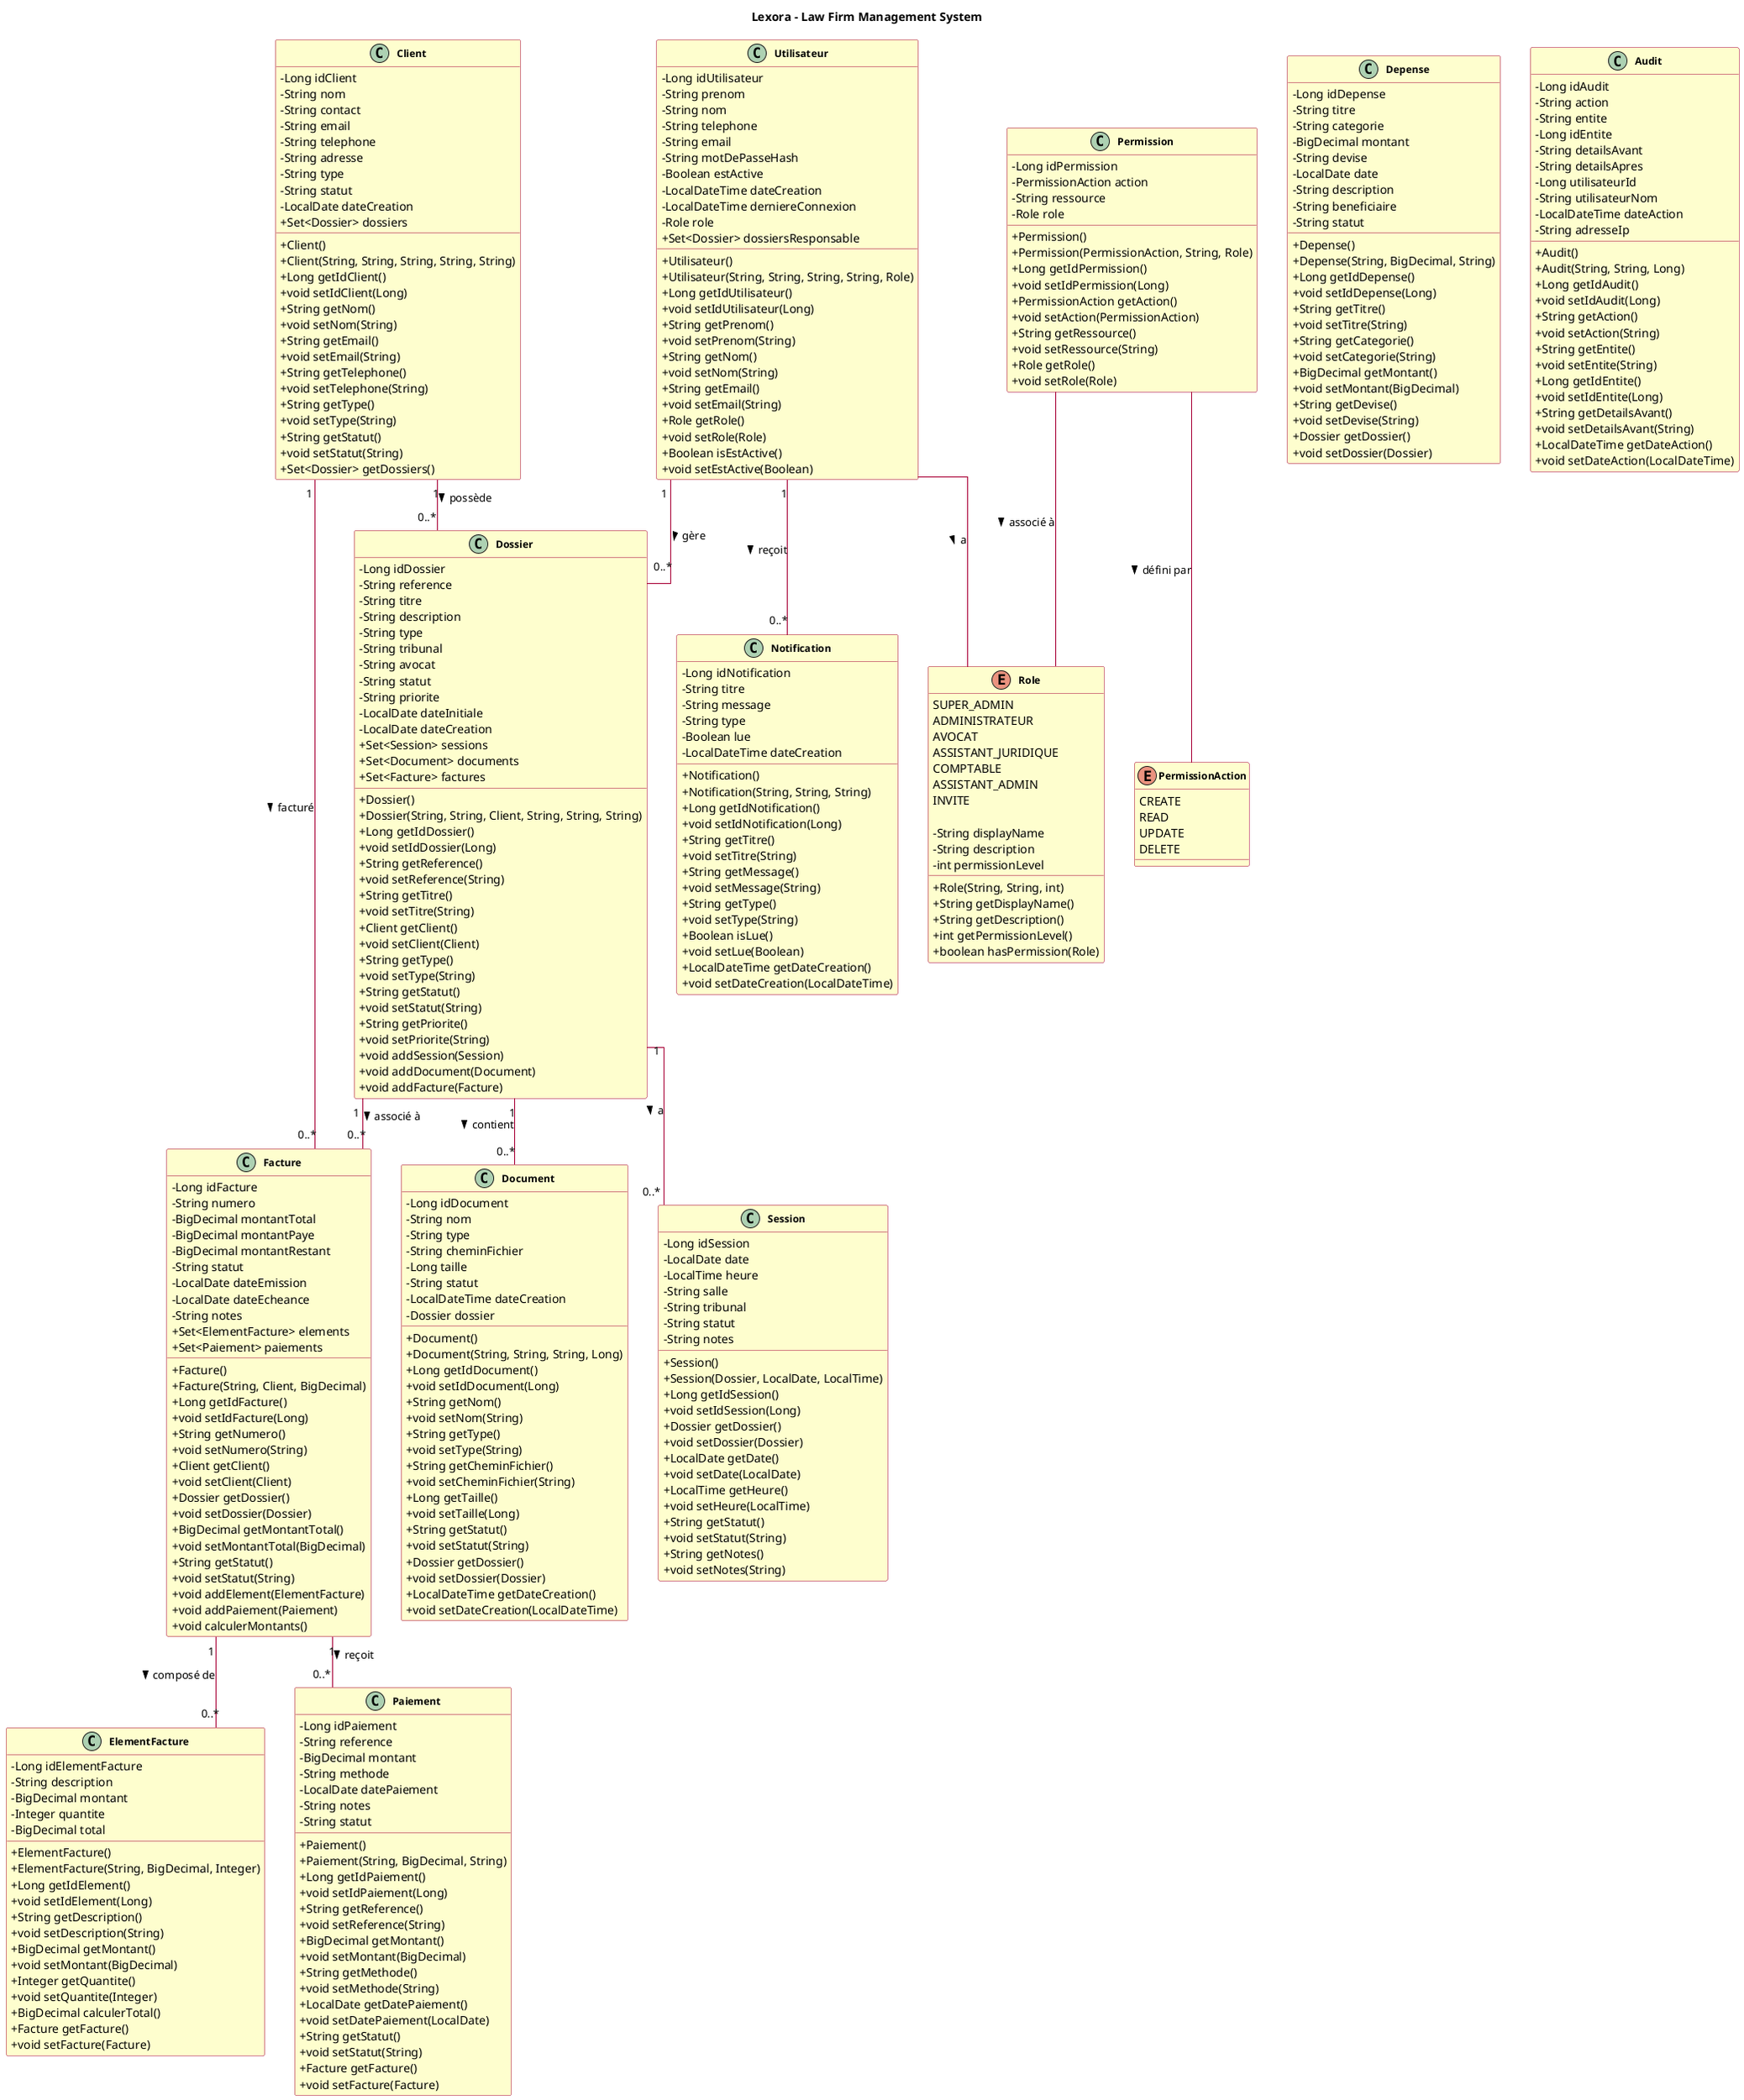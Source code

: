 @startuml Lexora Class Diagram

' Styling
skinparam classAttributeIconSize 0
skinparam classFontStyle bold
skinparam classFontSize 12
skinparam classFontName Arial
skinparam classBackgroundColor #FEFECE
skinparam classBorderColor #A80036
skinparam arrowColor #A80036
skinparam packageBackgroundColor #FAFAFA
skinparam linetype ortho

title Lexora - Law Firm Management System

class Utilisateur {
  -Long idUtilisateur
  -String prenom
  -String nom
  -String telephone
    -String email
    -String motDePasseHash
    -Boolean estActive
    -LocalDateTime dateCreation
    -LocalDateTime derniereConnexion
    -Role role
    +Set<Dossier> dossiersResponsable
    
    +Utilisateur()
    +Utilisateur(String, String, String, String, Role)
    +Long getIdUtilisateur()
    +void setIdUtilisateur(Long)
    +String getPrenom()
    +void setPrenom(String) 
    +String getNom() 
    +void setNom(String)
    +String getEmail()
    +void setEmail(String)
    +Role getRole()
    +void setRole(Role)
    +Boolean isEstActive()
    +void setEstActive(Boolean)
  }
  
  class Client {
    -Long idClient
    -String nom
    -String contact
    -String email
    -String telephone
    -String adresse
    -String type
    -String statut
    -LocalDate dateCreation
    +Set<Dossier> dossiers
    
    +Client()
    +Client(String, String, String, String, String)
    +Long getIdClient()
    +void setIdClient(Long)
    +String getNom()
    +void setNom(String)
    +String getEmail()
    +void setEmail(String)
    +String getTelephone()
    +void setTelephone(String)
    +String getType()
    +void setType(String)
    +String getStatut()
    +void setStatut(String)
    +Set<Dossier> getDossiers()
  }
  
  class Dossier {
    -Long idDossier
    -String reference
    -String titre
    -String description
    -String type
    -String tribunal
    -String avocat
    -String statut
    -String priorite
    -LocalDate dateInitiale
    -LocalDate dateCreation
    +Set<Session> sessions
    +Set<Document> documents
    +Set<Facture> factures
    
    +Dossier()
    +Dossier(String, String, Client, String, String, String)
    +Long getIdDossier()
    +void setIdDossier(Long)
    +String getReference()
    +void setReference(String)
    +String getTitre()
    +void setTitre(String)
    +Client getClient()
    +void setClient(Client)
    +String getType()
    +void setType(String)
    +String getStatut()
    +void setStatut(String)
    +String getPriorite()
    +void setPriorite(String)
    +void addSession(Session)
    +void addDocument(Document)
    +void addFacture(Facture)
  }
  
  class Session {
    -Long idSession
    -LocalDate date
    -LocalTime heure
    -String salle
    -String tribunal
    -String statut
    -String notes
    
    +Session()
    +Session(Dossier, LocalDate, LocalTime)
    +Long getIdSession()
    +void setIdSession(Long)
    +Dossier getDossier()
    +void setDossier(Dossier)
    +LocalDate getDate()
    +void setDate(LocalDate)
    +LocalTime getHeure()
    +void setHeure(LocalTime)
    +String getStatut()
    +void setStatut(String)
    +String getNotes()
    +void setNotes(String)
  }
  class Document {
    -Long idDocument
    -String nom
    -String type
    -String cheminFichier
    -Long taille
    -String statut
    -LocalDateTime dateCreation
    -Dossier dossier
    
    +Document()
    +Document(String, String, String, Long)
    +Long getIdDocument()
    +void setIdDocument(Long)
    +String getNom()
    +void setNom(String)
    +String getType() 
    +void setType(String)
    +String getCheminFichier()
    +void setCheminFichier(String)
    +Long getTaille()
    +void setTaille(Long)
    +String getStatut()
    +void setStatut(String)
    +Dossier getDossier()
    +void setDossier(Dossier)
    +LocalDateTime getDateCreation()
    +void setDateCreation(LocalDateTime)
  }
    class Facture {
    -Long idFacture
    -String numero
    -BigDecimal montantTotal
    -BigDecimal montantPaye
    -BigDecimal montantRestant
    -String statut
    -LocalDate dateEmission
    -LocalDate dateEcheance
    -String notes
    +Set<ElementFacture> elements
    +Set<Paiement> paiements
    
    +Facture()
    +Facture(String, Client, BigDecimal)
    +Long getIdFacture()
    +void setIdFacture(Long)
    +String getNumero()
    +void setNumero(String)
    +Client getClient()
    +void setClient(Client)
    +Dossier getDossier()
    +void setDossier(Dossier)
    +BigDecimal getMontantTotal()
    +void setMontantTotal(BigDecimal)
    +String getStatut()
    +void setStatut(String)
    +void addElement(ElementFacture)
    +void addPaiement(Paiement)
    +void calculerMontants()
  }
  
  class ElementFacture {
    -Long idElementFacture
    -String description
    -BigDecimal montant
    -Integer quantite
    -BigDecimal total
    
    +ElementFacture()
    +ElementFacture(String, BigDecimal, Integer)
    +Long getIdElement()
    +void setIdElement(Long)
    +String getDescription()
    +void setDescription(String)
    +BigDecimal getMontant()
    +void setMontant(BigDecimal)
    +Integer getQuantite()
    +void setQuantite(Integer)
    +BigDecimal calculerTotal()
    +Facture getFacture()
    +void setFacture(Facture)
  }
  
  class Paiement {
    -Long idPaiement
    -String reference
    -BigDecimal montant
    -String methode
    -LocalDate datePaiement
    -String notes
    -String statut
    
    +Paiement()
    +Paiement(String, BigDecimal, String)
    +Long getIdPaiement()
    +void setIdPaiement(Long)
    +String getReference()
    +void setReference(String)
    +BigDecimal getMontant()
    +void setMontant(BigDecimal)
    +String getMethode()
    +void setMethode(String)
    +LocalDate getDatePaiement()
    +void setDatePaiement(LocalDate)
    +String getStatut()
    +void setStatut(String)
    +Facture getFacture()
    +void setFacture(Facture)
  }
  
  class Depense {
    -Long idDepense
    -String titre
    -String categorie
    -BigDecimal montant
    -String devise
    -LocalDate date
    -String description
    -String beneficiaire
    -String statut
    
    +Depense()
    +Depense(String, BigDecimal, String)
    +Long getIdDepense()
    +void setIdDepense(Long)
    +String getTitre()
    +void setTitre(String)
    +String getCategorie()
    +void setCategorie(String)
    +BigDecimal getMontant()
    +void setMontant(BigDecimal)
    +String getDevise()
    +void setDevise(String)
    +Dossier getDossier()
    +void setDossier(Dossier)
  }
    enum Role {
    SUPER_ADMIN
    ADMINISTRATEUR
    AVOCAT
    ASSISTANT_JURIDIQUE
    COMPTABLE
    ASSISTANT_ADMIN
    INVITE
    
    -String displayName
    -String description
    -int permissionLevel
    
    +Role(String, String, int)
    +String getDisplayName()
    +String getDescription()
    +int getPermissionLevel()
    +boolean hasPermission(Role)
  }
  
  class Notification {
    -Long idNotification
    -String titre
    -String message
    -String type
    -Boolean lue
    -LocalDateTime dateCreation
    
    +Notification()
    +Notification(String, String, String)
    +Long getIdNotification()
    +void setIdNotification(Long)
    +String getTitre()
    +void setTitre(String)
    +String getMessage()
    +void setMessage(String)
    +String getType()
    +void setType(String)
    +Boolean isLue()
    +void setLue(Boolean)
    +LocalDateTime getDateCreation()
    +void setDateCreation(LocalDateTime)
  }
  
  class Permission {
    -Long idPermission
    -PermissionAction action
    -String ressource
    -Role role
    
    +Permission()
    +Permission(PermissionAction, String, Role)
    +Long getIdPermission()
    +void setIdPermission(Long)
    +PermissionAction getAction()
    +void setAction(PermissionAction)
    +String getRessource()
    +void setRessource(String)
    +Role getRole()
    +void setRole(Role)
  }
  
  enum PermissionAction {
    CREATE
    READ
    UPDATE
    DELETE
  }
  
  class Audit {
    -Long idAudit
    -String action
    -String entite
    -Long idEntite
    -String detailsAvant
    -String detailsApres
    -Long utilisateurId
    -String utilisateurNom
    -LocalDateTime dateAction
    -String adresseIp
    
    +Audit()
    +Audit(String, String, Long)
    +Long getIdAudit()
    +void setIdAudit(Long)
    +String getAction()
    +void setAction(String)
    +String getEntite()
    +void setEntite(String)
    +Long getIdEntite()
    +void setIdEntite(Long)
    +String getDetailsAvant()
    +void setDetailsAvant(String)
    +LocalDateTime getDateAction()
    +void setDateAction(LocalDateTime)
  }
' Relationships
Utilisateur "1" -- "0..*" Dossier : gère >
Client "1" -- "0..*" Dossier : possède >
Dossier "1" -- "0..*" Session : a >
Dossier "1" -- "0..*" Document : contient >
Dossier "1" -- "0..*" Facture : associé à >
Client "1" -- "0..*" Facture : facturé >
Facture "1" -- "0..*" ElementFacture : composé de >
Facture "1" -- "0..*" Paiement : reçoit >
Utilisateur "1" -- "0..*" Notification : reçoit >

' Role and PermissionAction are enums
Utilisateur -- Role : a >
Permission -- Role : associé à >
Permission -- PermissionAction : défini par >

@enduml
